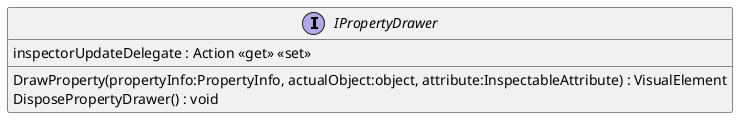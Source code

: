@startuml
interface IPropertyDrawer {
    inspectorUpdateDelegate : Action <<get>> <<set>>
    DrawProperty(propertyInfo:PropertyInfo, actualObject:object, attribute:InspectableAttribute) : VisualElement
    DisposePropertyDrawer() : void
}
@enduml
